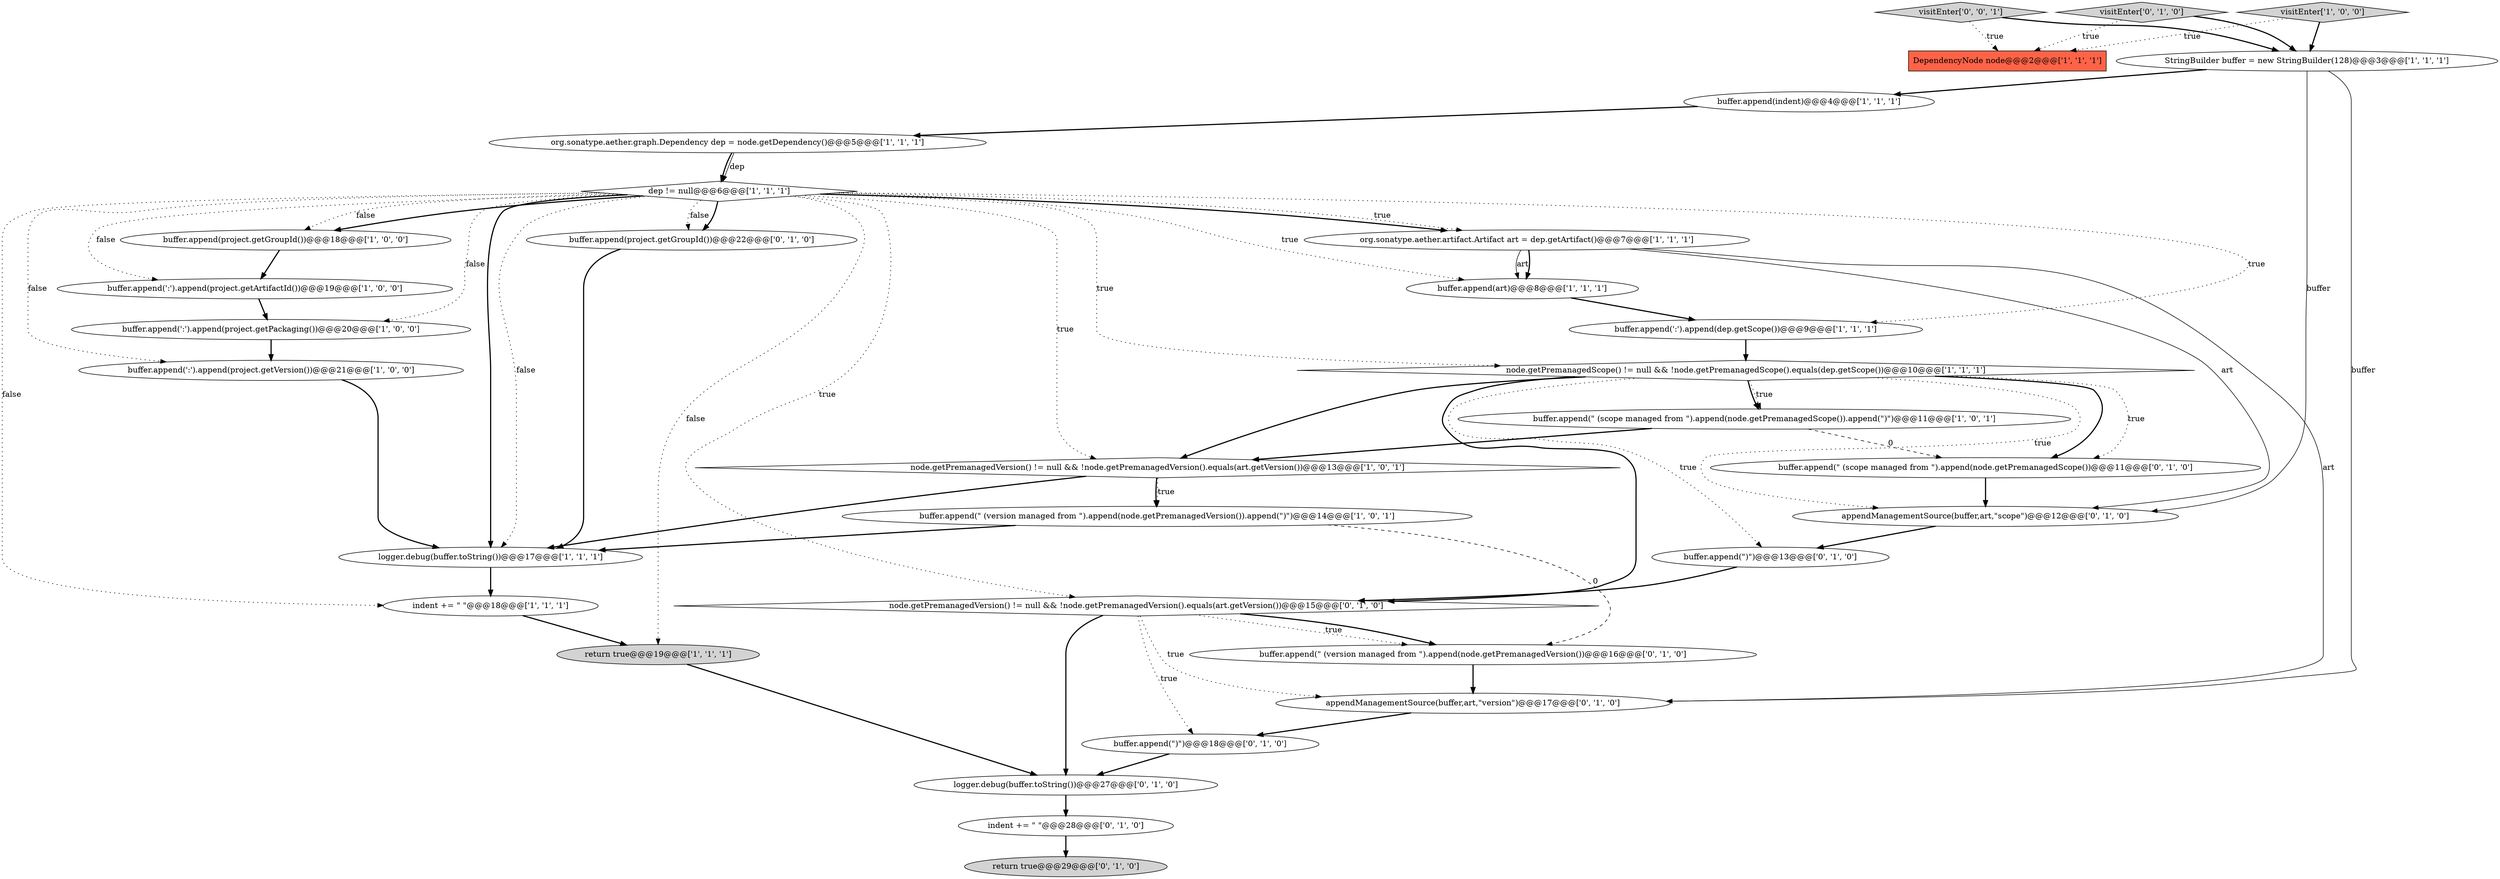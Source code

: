digraph {
7 [style = filled, label = "dep != null@@@6@@@['1', '1', '1']", fillcolor = white, shape = diamond image = "AAA0AAABBB1BBB"];
28 [style = filled, label = "buffer.append(\" (version managed from \").append(node.getPremanagedVersion())@@@16@@@['0', '1', '0']", fillcolor = white, shape = ellipse image = "AAA1AAABBB2BBB"];
30 [style = filled, label = "node.getPremanagedVersion() != null && !node.getPremanagedVersion().equals(art.getVersion())@@@15@@@['0', '1', '0']", fillcolor = white, shape = diamond image = "AAA0AAABBB2BBB"];
32 [style = filled, label = "visitEnter['0', '0', '1']", fillcolor = lightgray, shape = diamond image = "AAA0AAABBB3BBB"];
3 [style = filled, label = "node.getPremanagedScope() != null && !node.getPremanagedScope().equals(dep.getScope())@@@10@@@['1', '1', '1']", fillcolor = white, shape = diamond image = "AAA0AAABBB1BBB"];
4 [style = filled, label = "DependencyNode node@@@2@@@['1', '1', '1']", fillcolor = tomato, shape = box image = "AAA0AAABBB1BBB"];
1 [style = filled, label = "node.getPremanagedVersion() != null && !node.getPremanagedVersion().equals(art.getVersion())@@@13@@@['1', '0', '1']", fillcolor = white, shape = diamond image = "AAA0AAABBB1BBB"];
0 [style = filled, label = "org.sonatype.aether.artifact.Artifact art = dep.getArtifact()@@@7@@@['1', '1', '1']", fillcolor = white, shape = ellipse image = "AAA0AAABBB1BBB"];
21 [style = filled, label = "logger.debug(buffer.toString())@@@27@@@['0', '1', '0']", fillcolor = white, shape = ellipse image = "AAA0AAABBB2BBB"];
23 [style = filled, label = "buffer.append(project.getGroupId())@@@22@@@['0', '1', '0']", fillcolor = white, shape = ellipse image = "AAA0AAABBB2BBB"];
27 [style = filled, label = "buffer.append(\")\")@@@18@@@['0', '1', '0']", fillcolor = white, shape = ellipse image = "AAA1AAABBB2BBB"];
18 [style = filled, label = "buffer.append(':').append(project.getArtifactId())@@@19@@@['1', '0', '0']", fillcolor = white, shape = ellipse image = "AAA0AAABBB1BBB"];
25 [style = filled, label = "buffer.append(\")\")@@@13@@@['0', '1', '0']", fillcolor = white, shape = ellipse image = "AAA1AAABBB2BBB"];
24 [style = filled, label = "visitEnter['0', '1', '0']", fillcolor = lightgray, shape = diamond image = "AAA0AAABBB2BBB"];
11 [style = filled, label = "buffer.append(\" (scope managed from \").append(node.getPremanagedScope()).append(\")\")@@@11@@@['1', '0', '1']", fillcolor = white, shape = ellipse image = "AAA0AAABBB1BBB"];
8 [style = filled, label = "return true@@@19@@@['1', '1', '1']", fillcolor = lightgray, shape = ellipse image = "AAA0AAABBB1BBB"];
9 [style = filled, label = "StringBuilder buffer = new StringBuilder(128)@@@3@@@['1', '1', '1']", fillcolor = white, shape = ellipse image = "AAA0AAABBB1BBB"];
13 [style = filled, label = "buffer.append(':').append(dep.getScope())@@@9@@@['1', '1', '1']", fillcolor = white, shape = ellipse image = "AAA0AAABBB1BBB"];
26 [style = filled, label = "appendManagementSource(buffer,art,\"version\")@@@17@@@['0', '1', '0']", fillcolor = white, shape = ellipse image = "AAA1AAABBB2BBB"];
29 [style = filled, label = "appendManagementSource(buffer,art,\"scope\")@@@12@@@['0', '1', '0']", fillcolor = white, shape = ellipse image = "AAA1AAABBB2BBB"];
10 [style = filled, label = "logger.debug(buffer.toString())@@@17@@@['1', '1', '1']", fillcolor = white, shape = ellipse image = "AAA0AAABBB1BBB"];
2 [style = filled, label = "buffer.append(art)@@@8@@@['1', '1', '1']", fillcolor = white, shape = ellipse image = "AAA0AAABBB1BBB"];
22 [style = filled, label = "buffer.append(\" (scope managed from \").append(node.getPremanagedScope())@@@11@@@['0', '1', '0']", fillcolor = white, shape = ellipse image = "AAA1AAABBB2BBB"];
31 [style = filled, label = "indent += \" \"@@@28@@@['0', '1', '0']", fillcolor = white, shape = ellipse image = "AAA0AAABBB2BBB"];
20 [style = filled, label = "return true@@@29@@@['0', '1', '0']", fillcolor = lightgray, shape = ellipse image = "AAA0AAABBB2BBB"];
6 [style = filled, label = "indent += \" \"@@@18@@@['1', '1', '1']", fillcolor = white, shape = ellipse image = "AAA0AAABBB1BBB"];
15 [style = filled, label = "buffer.append(project.getGroupId())@@@18@@@['1', '0', '0']", fillcolor = white, shape = ellipse image = "AAA0AAABBB1BBB"];
12 [style = filled, label = "buffer.append(':').append(project.getVersion())@@@21@@@['1', '0', '0']", fillcolor = white, shape = ellipse image = "AAA0AAABBB1BBB"];
14 [style = filled, label = "org.sonatype.aether.graph.Dependency dep = node.getDependency()@@@5@@@['1', '1', '1']", fillcolor = white, shape = ellipse image = "AAA0AAABBB1BBB"];
19 [style = filled, label = "buffer.append(\" (version managed from \").append(node.getPremanagedVersion()).append(\")\")@@@14@@@['1', '0', '1']", fillcolor = white, shape = ellipse image = "AAA0AAABBB1BBB"];
17 [style = filled, label = "buffer.append(':').append(project.getPackaging())@@@20@@@['1', '0', '0']", fillcolor = white, shape = ellipse image = "AAA0AAABBB1BBB"];
5 [style = filled, label = "buffer.append(indent)@@@4@@@['1', '1', '1']", fillcolor = white, shape = ellipse image = "AAA0AAABBB1BBB"];
16 [style = filled, label = "visitEnter['1', '0', '0']", fillcolor = lightgray, shape = diamond image = "AAA0AAABBB1BBB"];
7->2 [style = dotted, label="true"];
22->29 [style = bold, label=""];
7->23 [style = bold, label=""];
5->14 [style = bold, label=""];
16->4 [style = dotted, label="true"];
14->7 [style = bold, label=""];
32->9 [style = bold, label=""];
7->18 [style = dotted, label="false"];
3->22 [style = dotted, label="true"];
3->11 [style = bold, label=""];
19->10 [style = bold, label=""];
3->29 [style = dotted, label="true"];
0->26 [style = solid, label="art"];
1->10 [style = bold, label=""];
30->28 [style = dotted, label="true"];
10->6 [style = bold, label=""];
19->28 [style = dashed, label="0"];
30->21 [style = bold, label=""];
7->12 [style = dotted, label="false"];
15->18 [style = bold, label=""];
23->10 [style = bold, label=""];
7->10 [style = bold, label=""];
7->23 [style = dotted, label="false"];
2->13 [style = bold, label=""];
30->27 [style = dotted, label="true"];
7->6 [style = dotted, label="false"];
28->26 [style = bold, label=""];
7->13 [style = dotted, label="true"];
17->12 [style = bold, label=""];
11->1 [style = bold, label=""];
3->30 [style = bold, label=""];
0->2 [style = solid, label="art"];
7->1 [style = dotted, label="true"];
7->10 [style = dotted, label="false"];
26->27 [style = bold, label=""];
6->8 [style = bold, label=""];
8->21 [style = bold, label=""];
29->25 [style = bold, label=""];
3->1 [style = bold, label=""];
11->22 [style = dashed, label="0"];
12->10 [style = bold, label=""];
32->4 [style = dotted, label="true"];
7->0 [style = bold, label=""];
30->26 [style = dotted, label="true"];
31->20 [style = bold, label=""];
3->11 [style = dotted, label="true"];
1->19 [style = dotted, label="true"];
1->19 [style = bold, label=""];
7->15 [style = dotted, label="false"];
24->9 [style = bold, label=""];
13->3 [style = bold, label=""];
30->28 [style = bold, label=""];
7->17 [style = dotted, label="false"];
18->17 [style = bold, label=""];
7->0 [style = dotted, label="true"];
7->15 [style = bold, label=""];
3->22 [style = bold, label=""];
9->29 [style = solid, label="buffer"];
7->8 [style = dotted, label="false"];
3->25 [style = dotted, label="true"];
0->2 [style = bold, label=""];
25->30 [style = bold, label=""];
9->5 [style = bold, label=""];
14->7 [style = solid, label="dep"];
21->31 [style = bold, label=""];
9->26 [style = solid, label="buffer"];
7->30 [style = dotted, label="true"];
7->3 [style = dotted, label="true"];
27->21 [style = bold, label=""];
24->4 [style = dotted, label="true"];
16->9 [style = bold, label=""];
0->29 [style = solid, label="art"];
}
